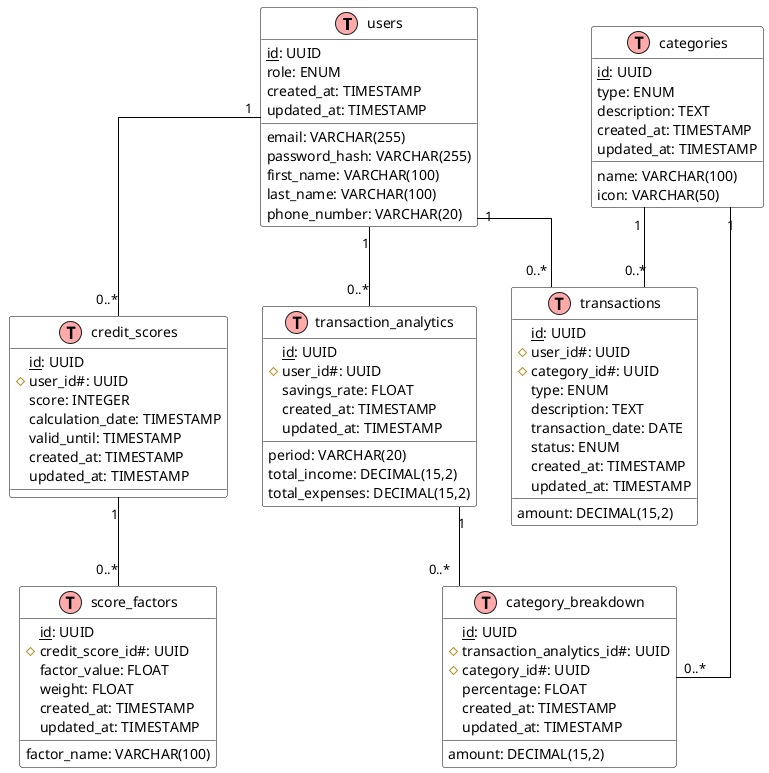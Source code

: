 @startuml Credit Score System ER Diagram

!define table(x) class x << (T,#FFAAAA) >>
!define primary_key(x) <u>x</u>
!define foreign_key(x) #x#

skinparam linetype ortho
skinparam class {
    BackgroundColor White
    ArrowColor Black
    BorderColor Black
}

table(users) {
    primary_key(id): UUID
    email: VARCHAR(255)
    password_hash: VARCHAR(255)
    first_name: VARCHAR(100)
    last_name: VARCHAR(100)
    phone_number: VARCHAR(20)
    role: ENUM
    created_at: TIMESTAMP
    updated_at: TIMESTAMP
}

table(transactions) {
    primary_key(id): UUID
    foreign_key(user_id): UUID
    foreign_key(category_id): UUID
    amount: DECIMAL(15,2)
    type: ENUM
    description: TEXT
    transaction_date: DATE
    status: ENUM
    created_at: TIMESTAMP
    updated_at: TIMESTAMP
}

table(categories) {
    primary_key(id): UUID
    name: VARCHAR(100)
    type: ENUM
    description: TEXT
    icon: VARCHAR(50)
    created_at: TIMESTAMP
    updated_at: TIMESTAMP
}

table(credit_scores) {
    primary_key(id): UUID
    foreign_key(user_id): UUID
    score: INTEGER
    calculation_date: TIMESTAMP
    valid_until: TIMESTAMP
    created_at: TIMESTAMP
    updated_at: TIMESTAMP
}

table(score_factors) {
    primary_key(id): UUID
    foreign_key(credit_score_id): UUID
    factor_name: VARCHAR(100)
    factor_value: FLOAT
    weight: FLOAT
    created_at: TIMESTAMP
    updated_at: TIMESTAMP
}

table(transaction_analytics) {
    primary_key(id): UUID
    foreign_key(user_id): UUID
    period: VARCHAR(20)
    total_income: DECIMAL(15,2)
    total_expenses: DECIMAL(15,2)
    savings_rate: FLOAT
    created_at: TIMESTAMP
    updated_at: TIMESTAMP
}

table(category_breakdown) {
    primary_key(id): UUID
    foreign_key(transaction_analytics_id): UUID
    foreign_key(category_id): UUID
    amount: DECIMAL(15,2)
    percentage: FLOAT
    created_at: TIMESTAMP
    updated_at: TIMESTAMP
}

' Relationships
users "1" -- "0..*" transactions
users "1" -- "0..*" credit_scores
users "1" -- "0..*" transaction_analytics
categories "1" -- "0..*" transactions
credit_scores "1" -- "0..*" score_factors
transaction_analytics "1" -- "0..*" category_breakdown
categories "1" -- "0..*" category_breakdown

@enduml 